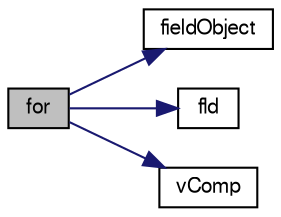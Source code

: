 digraph "for"
{
  bgcolor="transparent";
  edge [fontname="FreeSans",fontsize="10",labelfontname="FreeSans",labelfontsize="10"];
  node [fontname="FreeSans",fontsize="10",shape=record];
  rankdir="LR";
  Node0 [label="for",height=0.2,width=0.4,color="black", fillcolor="grey75", style="filled", fontcolor="black"];
  Node0 -> Node1 [color="midnightblue",fontsize="10",style="solid",fontname="FreeSans"];
  Node1 [label="fieldObject",height=0.2,width=0.4,color="black",URL="$a19001.html#a320cf83612cc3fb001166525cdb9670e"];
  Node0 -> Node2 [color="midnightblue",fontsize="10",style="solid",fontname="FreeSans"];
  Node2 [label="fld",height=0.2,width=0.4,color="black",URL="$a18899.html#a378472d1f8b33eeefbda63a947476c8c"];
  Node0 -> Node3 [color="midnightblue",fontsize="10",style="solid",fontname="FreeSans"];
  Node3 [label="vComp",height=0.2,width=0.4,color="black",URL="$a18911.html#ace0663a130d7e204a67ac25a09bedf89"];
}
